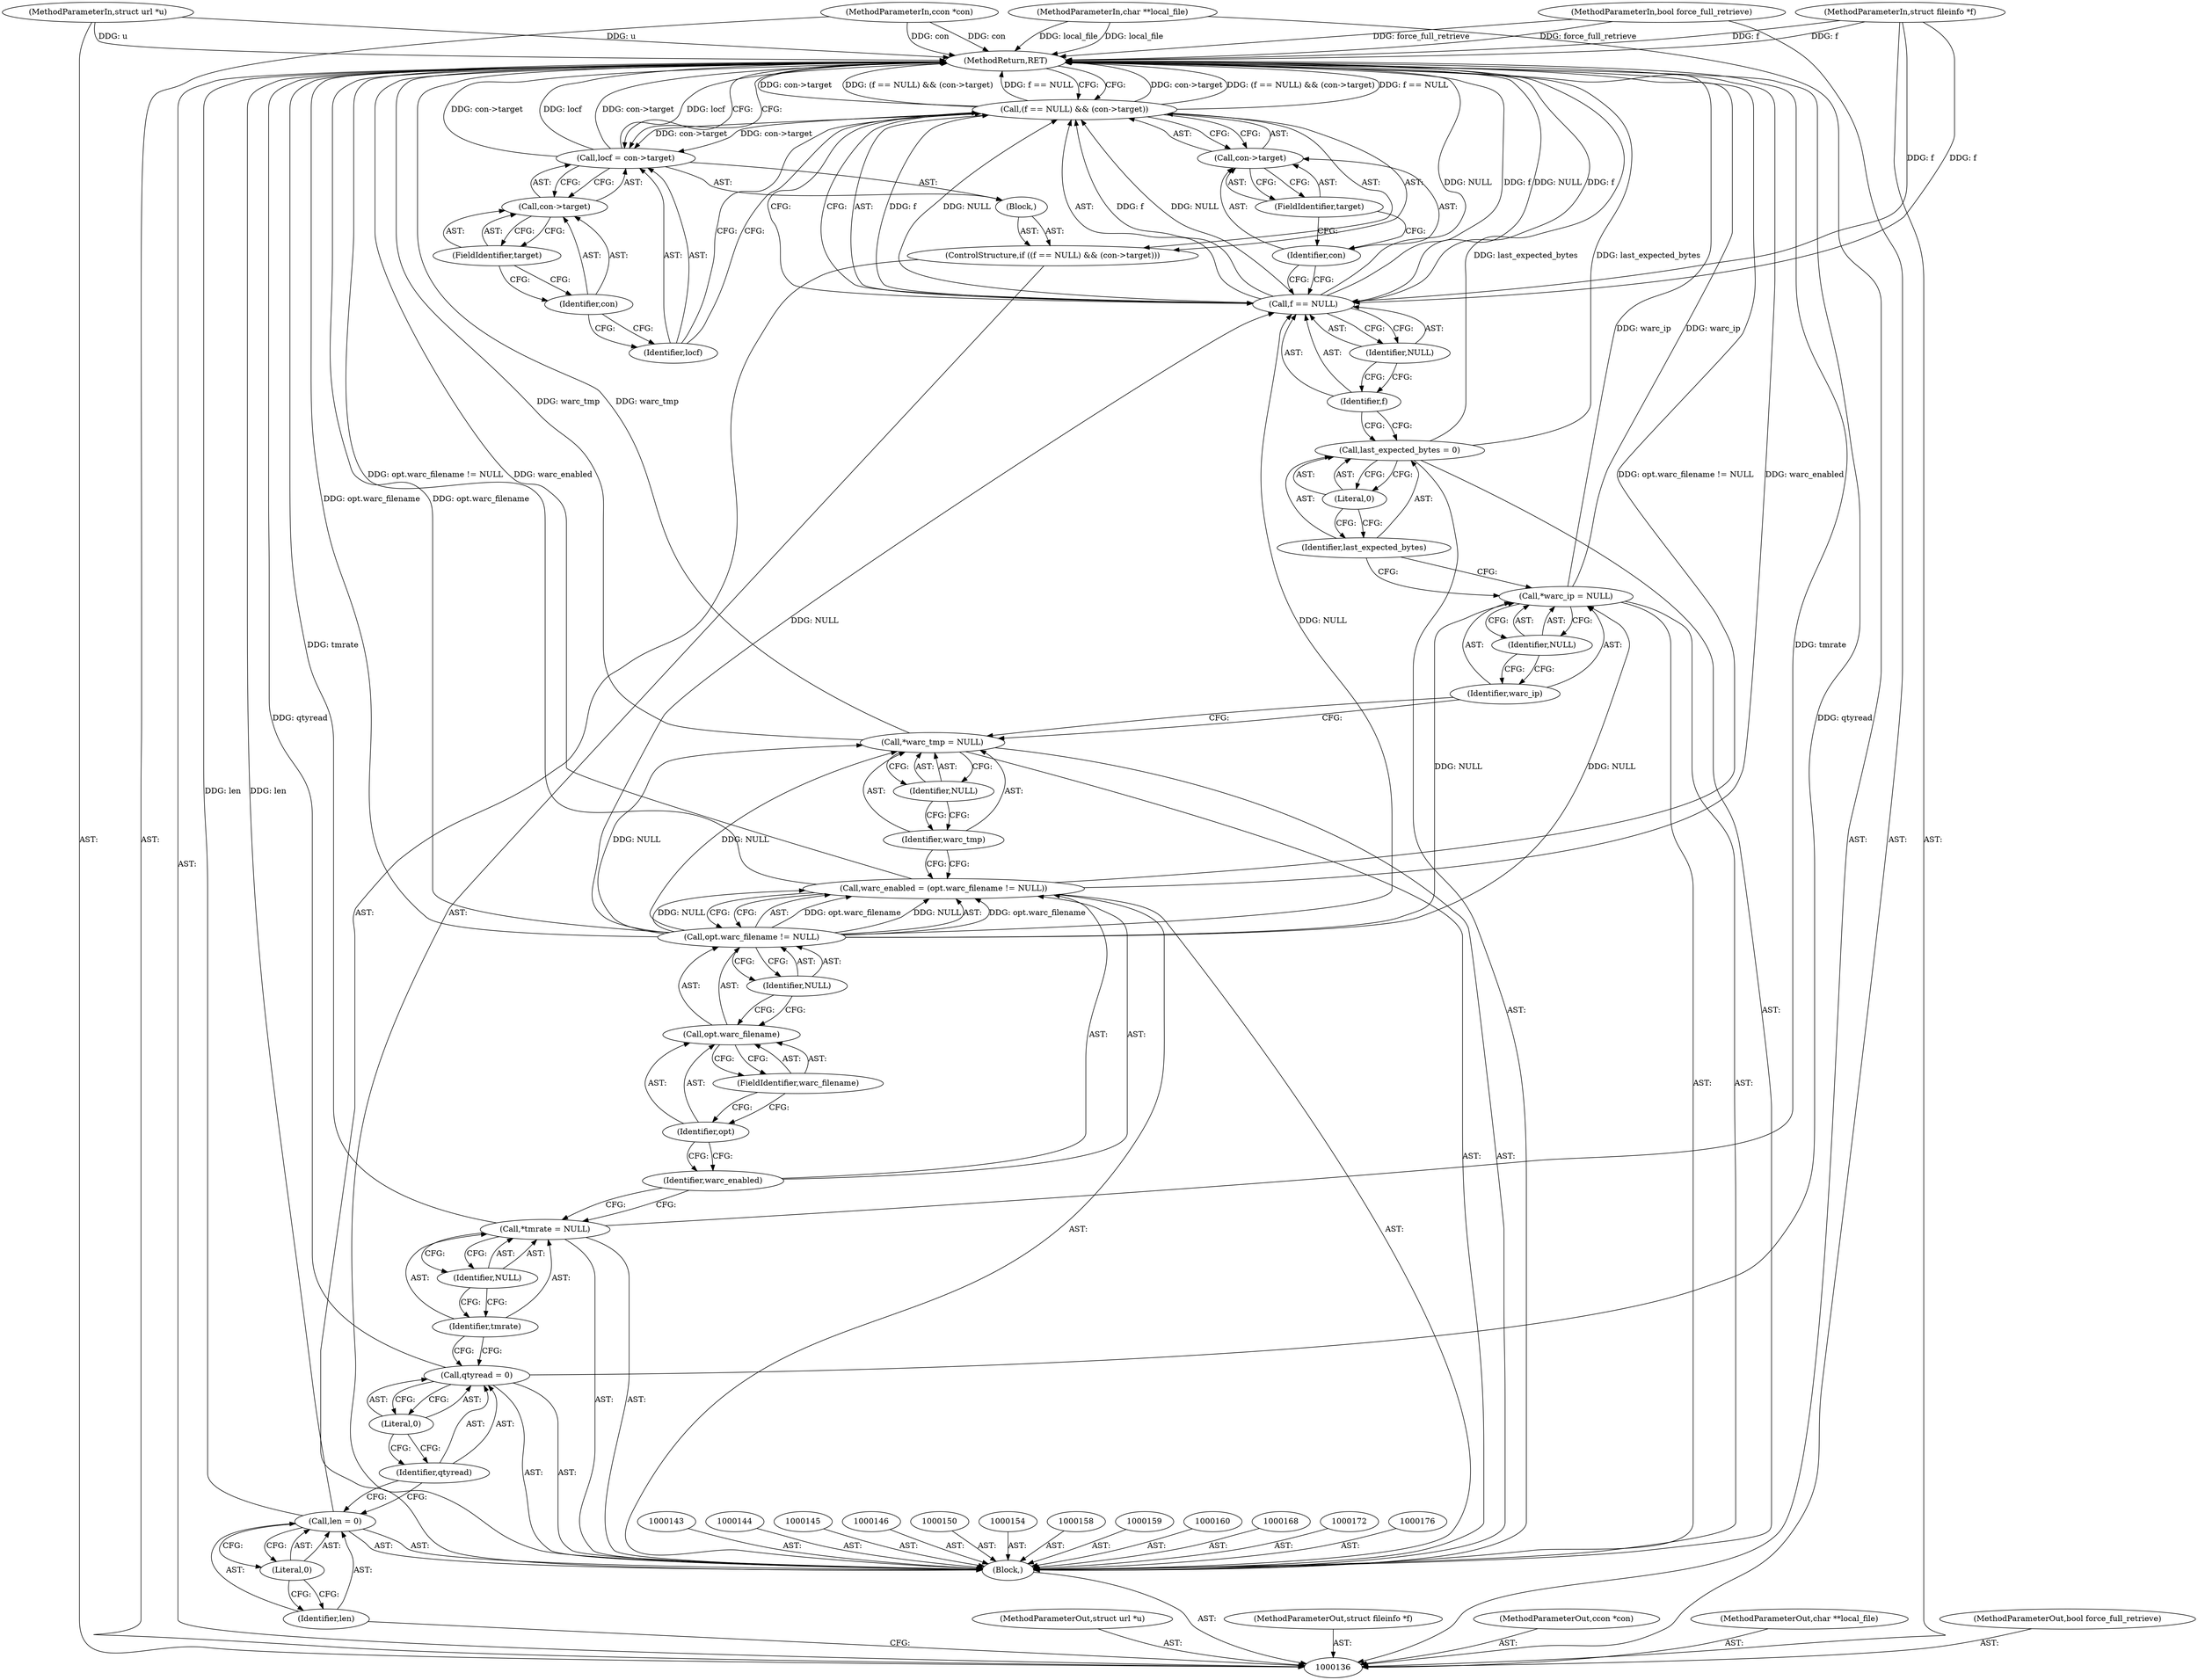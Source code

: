 digraph "1_savannah_e996e322ffd42aaa051602da182d03178d0f13e1" {
"1000194" [label="(MethodReturn,RET)"];
"1000137" [label="(MethodParameterIn,struct url *u)"];
"1000240" [label="(MethodParameterOut,struct url *u)"];
"1000138" [label="(MethodParameterIn,struct fileinfo *f)"];
"1000241" [label="(MethodParameterOut,struct fileinfo *f)"];
"1000139" [label="(MethodParameterIn,ccon *con)"];
"1000242" [label="(MethodParameterOut,ccon *con)"];
"1000140" [label="(MethodParameterIn,char **local_file)"];
"1000243" [label="(MethodParameterOut,char **local_file)"];
"1000163" [label="(Call,opt.warc_filename != NULL)"];
"1000164" [label="(Call,opt.warc_filename)"];
"1000165" [label="(Identifier,opt)"];
"1000166" [label="(FieldIdentifier,warc_filename)"];
"1000167" [label="(Identifier,NULL)"];
"1000161" [label="(Call,warc_enabled = (opt.warc_filename != NULL))"];
"1000162" [label="(Identifier,warc_enabled)"];
"1000171" [label="(Identifier,NULL)"];
"1000169" [label="(Call,*warc_tmp = NULL)"];
"1000170" [label="(Identifier,warc_tmp)"];
"1000173" [label="(Call,*warc_ip = NULL)"];
"1000174" [label="(Identifier,warc_ip)"];
"1000175" [label="(Identifier,NULL)"];
"1000179" [label="(Literal,0)"];
"1000177" [label="(Call,last_expected_bytes = 0)"];
"1000178" [label="(Identifier,last_expected_bytes)"];
"1000184" [label="(Identifier,NULL)"];
"1000180" [label="(ControlStructure,if ((f == NULL) && (con->target)))"];
"1000185" [label="(Call,con->target)"];
"1000186" [label="(Identifier,con)"];
"1000187" [label="(FieldIdentifier,target)"];
"1000181" [label="(Call,(f == NULL) && (con->target))"];
"1000182" [label="(Call,f == NULL)"];
"1000183" [label="(Identifier,f)"];
"1000188" [label="(Block,)"];
"1000141" [label="(MethodParameterIn,bool force_full_retrieve)"];
"1000244" [label="(MethodParameterOut,bool force_full_retrieve)"];
"1000191" [label="(Call,con->target)"];
"1000192" [label="(Identifier,con)"];
"1000193" [label="(FieldIdentifier,target)"];
"1000189" [label="(Call,locf = con->target)"];
"1000190" [label="(Identifier,locf)"];
"1000142" [label="(Block,)"];
"1000147" [label="(Call,len = 0)"];
"1000148" [label="(Identifier,len)"];
"1000149" [label="(Literal,0)"];
"1000151" [label="(Call,qtyread = 0)"];
"1000152" [label="(Identifier,qtyread)"];
"1000153" [label="(Literal,0)"];
"1000155" [label="(Call,*tmrate = NULL)"];
"1000156" [label="(Identifier,tmrate)"];
"1000157" [label="(Identifier,NULL)"];
"1000194" -> "1000136"  [label="AST: "];
"1000194" -> "1000189"  [label="CFG: "];
"1000194" -> "1000181"  [label="CFG: "];
"1000163" -> "1000194"  [label="DDG: opt.warc_filename"];
"1000181" -> "1000194"  [label="DDG: con->target"];
"1000181" -> "1000194"  [label="DDG: (f == NULL) && (con->target)"];
"1000181" -> "1000194"  [label="DDG: f == NULL"];
"1000189" -> "1000194"  [label="DDG: con->target"];
"1000189" -> "1000194"  [label="DDG: locf"];
"1000147" -> "1000194"  [label="DDG: len"];
"1000177" -> "1000194"  [label="DDG: last_expected_bytes"];
"1000141" -> "1000194"  [label="DDG: force_full_retrieve"];
"1000139" -> "1000194"  [label="DDG: con"];
"1000140" -> "1000194"  [label="DDG: local_file"];
"1000182" -> "1000194"  [label="DDG: NULL"];
"1000182" -> "1000194"  [label="DDG: f"];
"1000151" -> "1000194"  [label="DDG: qtyread"];
"1000169" -> "1000194"  [label="DDG: warc_tmp"];
"1000155" -> "1000194"  [label="DDG: tmrate"];
"1000138" -> "1000194"  [label="DDG: f"];
"1000161" -> "1000194"  [label="DDG: opt.warc_filename != NULL"];
"1000161" -> "1000194"  [label="DDG: warc_enabled"];
"1000173" -> "1000194"  [label="DDG: warc_ip"];
"1000137" -> "1000194"  [label="DDG: u"];
"1000137" -> "1000136"  [label="AST: "];
"1000137" -> "1000194"  [label="DDG: u"];
"1000240" -> "1000136"  [label="AST: "];
"1000138" -> "1000136"  [label="AST: "];
"1000138" -> "1000194"  [label="DDG: f"];
"1000138" -> "1000182"  [label="DDG: f"];
"1000241" -> "1000136"  [label="AST: "];
"1000139" -> "1000136"  [label="AST: "];
"1000139" -> "1000194"  [label="DDG: con"];
"1000242" -> "1000136"  [label="AST: "];
"1000140" -> "1000136"  [label="AST: "];
"1000140" -> "1000194"  [label="DDG: local_file"];
"1000243" -> "1000136"  [label="AST: "];
"1000163" -> "1000161"  [label="AST: "];
"1000163" -> "1000167"  [label="CFG: "];
"1000164" -> "1000163"  [label="AST: "];
"1000167" -> "1000163"  [label="AST: "];
"1000161" -> "1000163"  [label="CFG: "];
"1000163" -> "1000194"  [label="DDG: opt.warc_filename"];
"1000163" -> "1000161"  [label="DDG: opt.warc_filename"];
"1000163" -> "1000161"  [label="DDG: NULL"];
"1000163" -> "1000169"  [label="DDG: NULL"];
"1000163" -> "1000173"  [label="DDG: NULL"];
"1000163" -> "1000182"  [label="DDG: NULL"];
"1000164" -> "1000163"  [label="AST: "];
"1000164" -> "1000166"  [label="CFG: "];
"1000165" -> "1000164"  [label="AST: "];
"1000166" -> "1000164"  [label="AST: "];
"1000167" -> "1000164"  [label="CFG: "];
"1000165" -> "1000164"  [label="AST: "];
"1000165" -> "1000162"  [label="CFG: "];
"1000166" -> "1000165"  [label="CFG: "];
"1000166" -> "1000164"  [label="AST: "];
"1000166" -> "1000165"  [label="CFG: "];
"1000164" -> "1000166"  [label="CFG: "];
"1000167" -> "1000163"  [label="AST: "];
"1000167" -> "1000164"  [label="CFG: "];
"1000163" -> "1000167"  [label="CFG: "];
"1000161" -> "1000142"  [label="AST: "];
"1000161" -> "1000163"  [label="CFG: "];
"1000162" -> "1000161"  [label="AST: "];
"1000163" -> "1000161"  [label="AST: "];
"1000170" -> "1000161"  [label="CFG: "];
"1000161" -> "1000194"  [label="DDG: opt.warc_filename != NULL"];
"1000161" -> "1000194"  [label="DDG: warc_enabled"];
"1000163" -> "1000161"  [label="DDG: opt.warc_filename"];
"1000163" -> "1000161"  [label="DDG: NULL"];
"1000162" -> "1000161"  [label="AST: "];
"1000162" -> "1000155"  [label="CFG: "];
"1000165" -> "1000162"  [label="CFG: "];
"1000171" -> "1000169"  [label="AST: "];
"1000171" -> "1000170"  [label="CFG: "];
"1000169" -> "1000171"  [label="CFG: "];
"1000169" -> "1000142"  [label="AST: "];
"1000169" -> "1000171"  [label="CFG: "];
"1000170" -> "1000169"  [label="AST: "];
"1000171" -> "1000169"  [label="AST: "];
"1000174" -> "1000169"  [label="CFG: "];
"1000169" -> "1000194"  [label="DDG: warc_tmp"];
"1000163" -> "1000169"  [label="DDG: NULL"];
"1000170" -> "1000169"  [label="AST: "];
"1000170" -> "1000161"  [label="CFG: "];
"1000171" -> "1000170"  [label="CFG: "];
"1000173" -> "1000142"  [label="AST: "];
"1000173" -> "1000175"  [label="CFG: "];
"1000174" -> "1000173"  [label="AST: "];
"1000175" -> "1000173"  [label="AST: "];
"1000178" -> "1000173"  [label="CFG: "];
"1000173" -> "1000194"  [label="DDG: warc_ip"];
"1000163" -> "1000173"  [label="DDG: NULL"];
"1000174" -> "1000173"  [label="AST: "];
"1000174" -> "1000169"  [label="CFG: "];
"1000175" -> "1000174"  [label="CFG: "];
"1000175" -> "1000173"  [label="AST: "];
"1000175" -> "1000174"  [label="CFG: "];
"1000173" -> "1000175"  [label="CFG: "];
"1000179" -> "1000177"  [label="AST: "];
"1000179" -> "1000178"  [label="CFG: "];
"1000177" -> "1000179"  [label="CFG: "];
"1000177" -> "1000142"  [label="AST: "];
"1000177" -> "1000179"  [label="CFG: "];
"1000178" -> "1000177"  [label="AST: "];
"1000179" -> "1000177"  [label="AST: "];
"1000183" -> "1000177"  [label="CFG: "];
"1000177" -> "1000194"  [label="DDG: last_expected_bytes"];
"1000178" -> "1000177"  [label="AST: "];
"1000178" -> "1000173"  [label="CFG: "];
"1000179" -> "1000178"  [label="CFG: "];
"1000184" -> "1000182"  [label="AST: "];
"1000184" -> "1000183"  [label="CFG: "];
"1000182" -> "1000184"  [label="CFG: "];
"1000180" -> "1000142"  [label="AST: "];
"1000181" -> "1000180"  [label="AST: "];
"1000188" -> "1000180"  [label="AST: "];
"1000185" -> "1000181"  [label="AST: "];
"1000185" -> "1000187"  [label="CFG: "];
"1000186" -> "1000185"  [label="AST: "];
"1000187" -> "1000185"  [label="AST: "];
"1000181" -> "1000185"  [label="CFG: "];
"1000186" -> "1000185"  [label="AST: "];
"1000186" -> "1000182"  [label="CFG: "];
"1000187" -> "1000186"  [label="CFG: "];
"1000187" -> "1000185"  [label="AST: "];
"1000187" -> "1000186"  [label="CFG: "];
"1000185" -> "1000187"  [label="CFG: "];
"1000181" -> "1000180"  [label="AST: "];
"1000181" -> "1000182"  [label="CFG: "];
"1000181" -> "1000185"  [label="CFG: "];
"1000182" -> "1000181"  [label="AST: "];
"1000185" -> "1000181"  [label="AST: "];
"1000190" -> "1000181"  [label="CFG: "];
"1000194" -> "1000181"  [label="CFG: "];
"1000181" -> "1000194"  [label="DDG: con->target"];
"1000181" -> "1000194"  [label="DDG: (f == NULL) && (con->target)"];
"1000181" -> "1000194"  [label="DDG: f == NULL"];
"1000182" -> "1000181"  [label="DDG: f"];
"1000182" -> "1000181"  [label="DDG: NULL"];
"1000181" -> "1000189"  [label="DDG: con->target"];
"1000182" -> "1000181"  [label="AST: "];
"1000182" -> "1000184"  [label="CFG: "];
"1000183" -> "1000182"  [label="AST: "];
"1000184" -> "1000182"  [label="AST: "];
"1000186" -> "1000182"  [label="CFG: "];
"1000181" -> "1000182"  [label="CFG: "];
"1000182" -> "1000194"  [label="DDG: NULL"];
"1000182" -> "1000194"  [label="DDG: f"];
"1000182" -> "1000181"  [label="DDG: f"];
"1000182" -> "1000181"  [label="DDG: NULL"];
"1000138" -> "1000182"  [label="DDG: f"];
"1000163" -> "1000182"  [label="DDG: NULL"];
"1000183" -> "1000182"  [label="AST: "];
"1000183" -> "1000177"  [label="CFG: "];
"1000184" -> "1000183"  [label="CFG: "];
"1000188" -> "1000180"  [label="AST: "];
"1000189" -> "1000188"  [label="AST: "];
"1000141" -> "1000136"  [label="AST: "];
"1000141" -> "1000194"  [label="DDG: force_full_retrieve"];
"1000244" -> "1000136"  [label="AST: "];
"1000191" -> "1000189"  [label="AST: "];
"1000191" -> "1000193"  [label="CFG: "];
"1000192" -> "1000191"  [label="AST: "];
"1000193" -> "1000191"  [label="AST: "];
"1000189" -> "1000191"  [label="CFG: "];
"1000192" -> "1000191"  [label="AST: "];
"1000192" -> "1000190"  [label="CFG: "];
"1000193" -> "1000192"  [label="CFG: "];
"1000193" -> "1000191"  [label="AST: "];
"1000193" -> "1000192"  [label="CFG: "];
"1000191" -> "1000193"  [label="CFG: "];
"1000189" -> "1000188"  [label="AST: "];
"1000189" -> "1000191"  [label="CFG: "];
"1000190" -> "1000189"  [label="AST: "];
"1000191" -> "1000189"  [label="AST: "];
"1000194" -> "1000189"  [label="CFG: "];
"1000189" -> "1000194"  [label="DDG: con->target"];
"1000189" -> "1000194"  [label="DDG: locf"];
"1000181" -> "1000189"  [label="DDG: con->target"];
"1000190" -> "1000189"  [label="AST: "];
"1000190" -> "1000181"  [label="CFG: "];
"1000192" -> "1000190"  [label="CFG: "];
"1000142" -> "1000136"  [label="AST: "];
"1000143" -> "1000142"  [label="AST: "];
"1000144" -> "1000142"  [label="AST: "];
"1000145" -> "1000142"  [label="AST: "];
"1000146" -> "1000142"  [label="AST: "];
"1000147" -> "1000142"  [label="AST: "];
"1000150" -> "1000142"  [label="AST: "];
"1000151" -> "1000142"  [label="AST: "];
"1000154" -> "1000142"  [label="AST: "];
"1000155" -> "1000142"  [label="AST: "];
"1000158" -> "1000142"  [label="AST: "];
"1000159" -> "1000142"  [label="AST: "];
"1000160" -> "1000142"  [label="AST: "];
"1000161" -> "1000142"  [label="AST: "];
"1000168" -> "1000142"  [label="AST: "];
"1000169" -> "1000142"  [label="AST: "];
"1000172" -> "1000142"  [label="AST: "];
"1000173" -> "1000142"  [label="AST: "];
"1000176" -> "1000142"  [label="AST: "];
"1000177" -> "1000142"  [label="AST: "];
"1000180" -> "1000142"  [label="AST: "];
"1000147" -> "1000142"  [label="AST: "];
"1000147" -> "1000149"  [label="CFG: "];
"1000148" -> "1000147"  [label="AST: "];
"1000149" -> "1000147"  [label="AST: "];
"1000152" -> "1000147"  [label="CFG: "];
"1000147" -> "1000194"  [label="DDG: len"];
"1000148" -> "1000147"  [label="AST: "];
"1000148" -> "1000136"  [label="CFG: "];
"1000149" -> "1000148"  [label="CFG: "];
"1000149" -> "1000147"  [label="AST: "];
"1000149" -> "1000148"  [label="CFG: "];
"1000147" -> "1000149"  [label="CFG: "];
"1000151" -> "1000142"  [label="AST: "];
"1000151" -> "1000153"  [label="CFG: "];
"1000152" -> "1000151"  [label="AST: "];
"1000153" -> "1000151"  [label="AST: "];
"1000156" -> "1000151"  [label="CFG: "];
"1000151" -> "1000194"  [label="DDG: qtyread"];
"1000152" -> "1000151"  [label="AST: "];
"1000152" -> "1000147"  [label="CFG: "];
"1000153" -> "1000152"  [label="CFG: "];
"1000153" -> "1000151"  [label="AST: "];
"1000153" -> "1000152"  [label="CFG: "];
"1000151" -> "1000153"  [label="CFG: "];
"1000155" -> "1000142"  [label="AST: "];
"1000155" -> "1000157"  [label="CFG: "];
"1000156" -> "1000155"  [label="AST: "];
"1000157" -> "1000155"  [label="AST: "];
"1000162" -> "1000155"  [label="CFG: "];
"1000155" -> "1000194"  [label="DDG: tmrate"];
"1000156" -> "1000155"  [label="AST: "];
"1000156" -> "1000151"  [label="CFG: "];
"1000157" -> "1000156"  [label="CFG: "];
"1000157" -> "1000155"  [label="AST: "];
"1000157" -> "1000156"  [label="CFG: "];
"1000155" -> "1000157"  [label="CFG: "];
}
